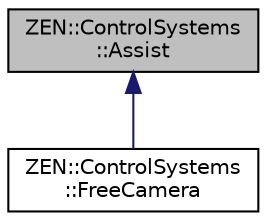 digraph "ZEN::ControlSystems::Assist"
{
 // LATEX_PDF_SIZE
  edge [fontname="Helvetica",fontsize="10",labelfontname="Helvetica",labelfontsize="10"];
  node [fontname="Helvetica",fontsize="10",shape=record];
  Node1 [label="ZEN::ControlSystems\l::Assist",height=0.2,width=0.4,color="black", fillcolor="grey75", style="filled", fontcolor="black",tooltip=" "];
  Node1 -> Node2 [dir="back",color="midnightblue",fontsize="10",style="solid",fontname="Helvetica"];
  Node2 [label="ZEN::ControlSystems\l::FreeCamera",height=0.2,width=0.4,color="black", fillcolor="white", style="filled",URL="$classZEN_1_1ControlSystems_1_1FreeCamera.html",tooltip=" "];
}
